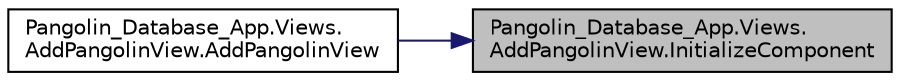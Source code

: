 digraph "Pangolin_Database_App.Views.AddPangolinView.InitializeComponent"
{
 // LATEX_PDF_SIZE
  edge [fontname="Helvetica",fontsize="10",labelfontname="Helvetica",labelfontsize="10"];
  node [fontname="Helvetica",fontsize="10",shape=record];
  rankdir="RL";
  Node1 [label="Pangolin_Database_App.Views.\lAddPangolinView.InitializeComponent",height=0.2,width=0.4,color="black", fillcolor="grey75", style="filled", fontcolor="black",tooltip="InitializeComponent"];
  Node1 -> Node2 [dir="back",color="midnightblue",fontsize="10",style="solid"];
  Node2 [label="Pangolin_Database_App.Views.\lAddPangolinView.AddPangolinView",height=0.2,width=0.4,color="black", fillcolor="white", style="filled",URL="$class_pangolin___database___app_1_1_views_1_1_add_pangolin_view.html#a377fbfdbf7972e882969c341a5fa1510",tooltip=" "];
}
